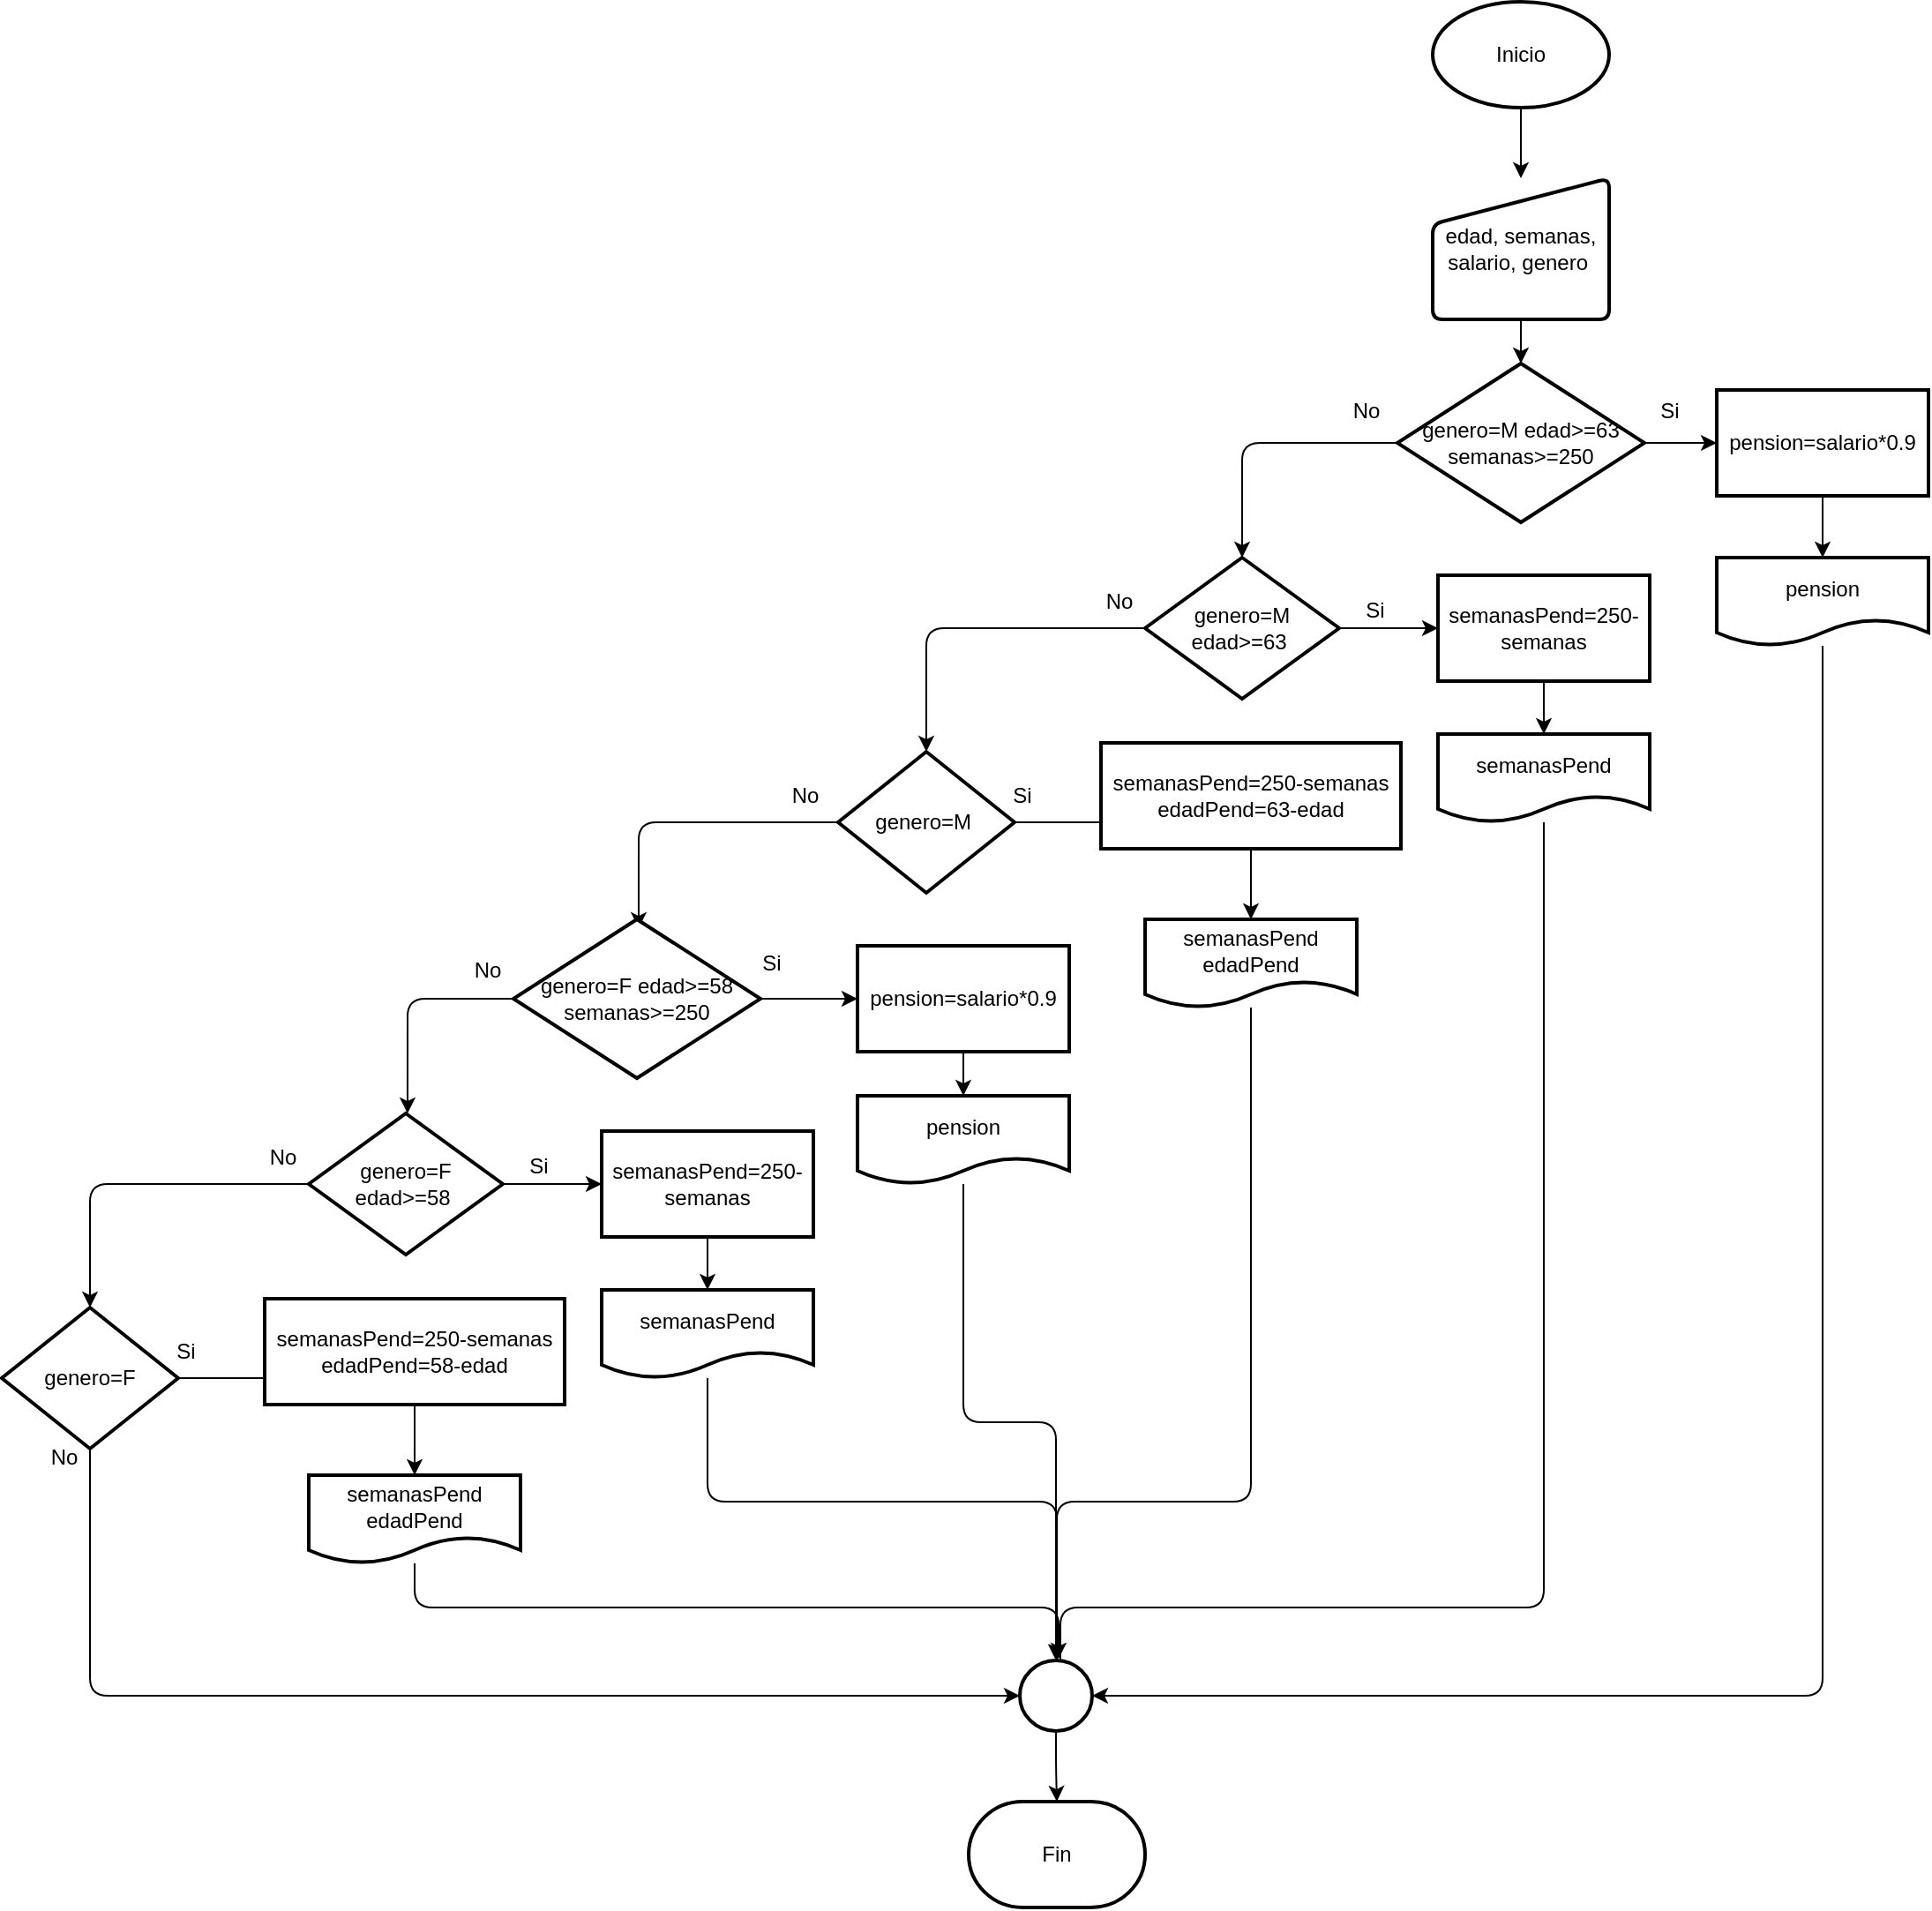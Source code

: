 <mxfile>
    <diagram id="URL0kRQyaeUY4zP8xftu" name="Página-1">
        <mxGraphModel dx="1860" dy="910" grid="1" gridSize="10" guides="1" tooltips="1" connect="0" arrows="1" fold="1" page="1" pageScale="1" pageWidth="827" pageHeight="1169" math="0" shadow="0">
            <root>
                <mxCell id="0"/>
                <mxCell id="1" parent="0"/>
                <mxCell id="11" style="edgeStyle=orthogonalEdgeStyle;curved=0;rounded=1;sketch=0;orthogonalLoop=1;jettySize=auto;html=1;" edge="1" parent="1" source="2" target="10">
                    <mxGeometry relative="1" as="geometry"/>
                </mxCell>
                <mxCell id="2" value="Inicio" style="strokeWidth=2;html=1;shape=mxgraph.flowchart.start_1;whiteSpace=wrap;labelBackgroundColor=none;labelBorderColor=none;perimeter=rectanglePerimeter;" vertex="1" parent="1">
                    <mxGeometry x="491" y="30" width="100" height="60" as="geometry"/>
                </mxCell>
                <mxCell id="9" value="" style="edgeStyle=orthogonalEdgeStyle;curved=0;rounded=1;sketch=0;orthogonalLoop=1;jettySize=auto;html=1;shadow=0;" edge="1" parent="1" source="5" target="8">
                    <mxGeometry relative="1" as="geometry">
                        <Array as="points">
                            <mxPoint x="661" y="300"/>
                            <mxPoint x="661" y="300"/>
                        </Array>
                    </mxGeometry>
                </mxCell>
                <mxCell id="18" value="" style="edgeStyle=orthogonalEdgeStyle;curved=0;rounded=1;sketch=0;orthogonalLoop=1;jettySize=auto;html=1;shadow=0;" edge="1" parent="1" source="5" target="17">
                    <mxGeometry relative="1" as="geometry"/>
                </mxCell>
                <mxCell id="5" value="genero=M edad&amp;gt;=63 semanas&amp;gt;=250" style="rhombus;whiteSpace=wrap;html=1;strokeWidth=2;" vertex="1" parent="1">
                    <mxGeometry x="471" y="235" width="140" height="90" as="geometry"/>
                </mxCell>
                <mxCell id="15" value="" style="edgeStyle=orthogonalEdgeStyle;curved=0;rounded=1;sketch=0;orthogonalLoop=1;jettySize=auto;html=1;" edge="1" parent="1" source="8" target="14">
                    <mxGeometry relative="1" as="geometry"/>
                </mxCell>
                <mxCell id="8" value="pension=salario*0.9" style="whiteSpace=wrap;html=1;strokeWidth=2;" vertex="1" parent="1">
                    <mxGeometry x="652" y="250" width="120" height="60" as="geometry"/>
                </mxCell>
                <mxCell id="12" style="edgeStyle=orthogonalEdgeStyle;curved=0;rounded=1;sketch=0;orthogonalLoop=1;jettySize=auto;html=1;" edge="1" parent="1" source="10" target="5">
                    <mxGeometry relative="1" as="geometry"/>
                </mxCell>
                <mxCell id="10" value="&lt;span&gt;edad, semanas, salario, genero&amp;nbsp;&lt;/span&gt;" style="html=1;strokeWidth=2;shape=manualInput;whiteSpace=wrap;rounded=1;size=26;arcSize=11;sketch=0;" vertex="1" parent="1">
                    <mxGeometry x="491" y="130" width="100" height="80" as="geometry"/>
                </mxCell>
                <mxCell id="101" style="edgeStyle=orthogonalEdgeStyle;curved=0;rounded=1;sketch=0;orthogonalLoop=1;jettySize=auto;html=1;shadow=0;" edge="1" parent="1" source="14" target="92">
                    <mxGeometry relative="1" as="geometry">
                        <Array as="points">
                            <mxPoint x="712" y="990"/>
                        </Array>
                    </mxGeometry>
                </mxCell>
                <mxCell id="14" value="pension" style="shape=document;whiteSpace=wrap;html=1;boundedLbl=1;strokeWidth=2;" vertex="1" parent="1">
                    <mxGeometry x="652" y="345" width="120" height="50" as="geometry"/>
                </mxCell>
                <mxCell id="22" value="" style="edgeStyle=orthogonalEdgeStyle;curved=0;rounded=1;sketch=0;orthogonalLoop=1;jettySize=auto;html=1;shadow=0;" edge="1" parent="1" source="17" target="21">
                    <mxGeometry relative="1" as="geometry"/>
                </mxCell>
                <mxCell id="32" style="edgeStyle=orthogonalEdgeStyle;curved=0;rounded=1;sketch=0;orthogonalLoop=1;jettySize=auto;html=1;shadow=0;" edge="1" parent="1" source="17" target="31">
                    <mxGeometry relative="1" as="geometry"/>
                </mxCell>
                <mxCell id="17" value="&lt;span&gt;genero=M edad&amp;gt;=63&amp;nbsp;&lt;/span&gt;" style="rhombus;whiteSpace=wrap;html=1;strokeWidth=2;" vertex="1" parent="1">
                    <mxGeometry x="328" y="345" width="110" height="80" as="geometry"/>
                </mxCell>
                <mxCell id="19" value="Si" style="text;html=1;resizable=0;autosize=1;align=center;verticalAlign=middle;points=[];fillColor=none;strokeColor=none;rounded=0;sketch=0;" vertex="1" parent="1">
                    <mxGeometry x="610" y="252" width="30" height="20" as="geometry"/>
                </mxCell>
                <mxCell id="20" value="No" style="text;html=1;resizable=0;autosize=1;align=center;verticalAlign=middle;points=[];fillColor=none;strokeColor=none;rounded=0;sketch=0;" vertex="1" parent="1">
                    <mxGeometry x="438" y="252" width="30" height="20" as="geometry"/>
                </mxCell>
                <mxCell id="24" style="edgeStyle=orthogonalEdgeStyle;curved=0;rounded=1;sketch=0;orthogonalLoop=1;jettySize=auto;html=1;shadow=0;" edge="1" parent="1" source="21" target="23">
                    <mxGeometry relative="1" as="geometry"/>
                </mxCell>
                <mxCell id="21" value="semanasPend=250-semanas" style="whiteSpace=wrap;html=1;strokeWidth=2;" vertex="1" parent="1">
                    <mxGeometry x="494" y="355" width="120" height="60" as="geometry"/>
                </mxCell>
                <mxCell id="100" style="edgeStyle=orthogonalEdgeStyle;curved=0;rounded=1;sketch=0;orthogonalLoop=1;jettySize=auto;html=1;entryX=0.561;entryY=0.25;entryDx=0;entryDy=0;entryPerimeter=0;shadow=0;" edge="1" parent="1" source="23" target="92">
                    <mxGeometry relative="1" as="geometry">
                        <Array as="points">
                            <mxPoint x="554" y="940"/>
                            <mxPoint x="280" y="940"/>
                        </Array>
                    </mxGeometry>
                </mxCell>
                <mxCell id="23" value="semanasPend" style="shape=document;whiteSpace=wrap;html=1;boundedLbl=1;strokeWidth=2;" vertex="1" parent="1">
                    <mxGeometry x="494" y="445" width="120" height="50" as="geometry"/>
                </mxCell>
                <mxCell id="25" value="Si" style="text;html=1;resizable=0;autosize=1;align=center;verticalAlign=middle;points=[];fillColor=none;strokeColor=none;rounded=0;sketch=0;" vertex="1" parent="1">
                    <mxGeometry x="443" y="365" width="30" height="20" as="geometry"/>
                </mxCell>
                <mxCell id="26" value="No" style="text;html=1;resizable=0;autosize=1;align=center;verticalAlign=middle;points=[];fillColor=none;strokeColor=none;rounded=0;sketch=0;" vertex="1" parent="1">
                    <mxGeometry x="298" y="360" width="30" height="20" as="geometry"/>
                </mxCell>
                <mxCell id="34" style="edgeStyle=orthogonalEdgeStyle;curved=0;rounded=1;sketch=0;orthogonalLoop=1;jettySize=auto;html=1;entryX=0.467;entryY=0.75;entryDx=0;entryDy=0;entryPerimeter=0;shadow=0;" edge="1" parent="1" source="31" target="33">
                    <mxGeometry relative="1" as="geometry"/>
                </mxCell>
                <mxCell id="50" style="edgeStyle=orthogonalEdgeStyle;curved=0;rounded=1;sketch=0;orthogonalLoop=1;jettySize=auto;html=1;entryX=0.507;entryY=0.056;entryDx=0;entryDy=0;entryPerimeter=0;shadow=0;" edge="1" parent="1" source="31" target="39">
                    <mxGeometry relative="1" as="geometry"/>
                </mxCell>
                <mxCell id="31" value="&lt;span&gt;genero=M&amp;nbsp;&lt;/span&gt;" style="strokeWidth=2;html=1;shape=mxgraph.flowchart.decision;whiteSpace=wrap;rounded=0;sketch=0;" vertex="1" parent="1">
                    <mxGeometry x="154" y="455" width="100" height="80" as="geometry"/>
                </mxCell>
                <mxCell id="36" style="edgeStyle=orthogonalEdgeStyle;curved=0;rounded=1;sketch=0;orthogonalLoop=1;jettySize=auto;html=1;shadow=0;" edge="1" parent="1" source="33" target="35">
                    <mxGeometry relative="1" as="geometry"/>
                </mxCell>
                <mxCell id="33" value="semanasPend=250-semanas&lt;br&gt;edadPend=63-edad" style="whiteSpace=wrap;html=1;strokeWidth=2;" vertex="1" parent="1">
                    <mxGeometry x="303" y="450" width="170" height="60" as="geometry"/>
                </mxCell>
                <mxCell id="99" style="edgeStyle=orthogonalEdgeStyle;curved=0;rounded=1;sketch=0;orthogonalLoop=1;jettySize=auto;html=1;shadow=0;" edge="1" parent="1" source="35" target="92">
                    <mxGeometry relative="1" as="geometry">
                        <Array as="points">
                            <mxPoint x="388" y="880"/>
                            <mxPoint x="278" y="880"/>
                        </Array>
                    </mxGeometry>
                </mxCell>
                <mxCell id="35" value="semanasPend edadPend" style="shape=document;whiteSpace=wrap;html=1;boundedLbl=1;strokeWidth=2;" vertex="1" parent="1">
                    <mxGeometry x="328" y="550" width="120" height="50" as="geometry"/>
                </mxCell>
                <mxCell id="37" value="Si" style="text;html=1;resizable=0;autosize=1;align=center;verticalAlign=middle;points=[];fillColor=none;strokeColor=none;rounded=0;sketch=0;" vertex="1" parent="1">
                    <mxGeometry x="243" y="470" width="30" height="20" as="geometry"/>
                </mxCell>
                <mxCell id="64" style="edgeStyle=orthogonalEdgeStyle;curved=0;rounded=1;sketch=0;orthogonalLoop=1;jettySize=auto;html=1;shadow=0;" edge="1" parent="1" source="39" target="41">
                    <mxGeometry relative="1" as="geometry"/>
                </mxCell>
                <mxCell id="80" style="edgeStyle=orthogonalEdgeStyle;curved=0;rounded=1;sketch=0;orthogonalLoop=1;jettySize=auto;html=1;entryX=0.509;entryY=0;entryDx=0;entryDy=0;entryPerimeter=0;shadow=0;" edge="1" parent="1" source="39" target="67">
                    <mxGeometry relative="1" as="geometry"/>
                </mxCell>
                <mxCell id="39" value="genero=F edad&amp;gt;=58 semanas&amp;gt;=250" style="rhombus;whiteSpace=wrap;html=1;strokeWidth=2;" vertex="1" parent="1">
                    <mxGeometry x="-30" y="550" width="140" height="90" as="geometry"/>
                </mxCell>
                <mxCell id="40" value="" style="edgeStyle=orthogonalEdgeStyle;curved=0;rounded=1;sketch=0;orthogonalLoop=1;jettySize=auto;html=1;" edge="1" source="41" target="42" parent="1">
                    <mxGeometry relative="1" as="geometry"/>
                </mxCell>
                <mxCell id="41" value="pension=salario*0.9" style="whiteSpace=wrap;html=1;strokeWidth=2;" vertex="1" parent="1">
                    <mxGeometry x="165" y="565" width="120" height="60" as="geometry"/>
                </mxCell>
                <mxCell id="98" style="edgeStyle=orthogonalEdgeStyle;curved=0;rounded=1;sketch=0;orthogonalLoop=1;jettySize=auto;html=1;shadow=0;" edge="1" parent="1" source="42" target="92">
                    <mxGeometry relative="1" as="geometry"/>
                </mxCell>
                <mxCell id="42" value="pension" style="shape=document;whiteSpace=wrap;html=1;boundedLbl=1;strokeWidth=2;" vertex="1" parent="1">
                    <mxGeometry x="165" y="650" width="120" height="50" as="geometry"/>
                </mxCell>
                <mxCell id="44" value="Si" style="text;html=1;resizable=0;autosize=1;align=center;verticalAlign=middle;points=[];fillColor=none;strokeColor=none;rounded=0;sketch=0;" vertex="1" parent="1">
                    <mxGeometry x="101" y="565" width="30" height="20" as="geometry"/>
                </mxCell>
                <mxCell id="65" value="" style="edgeStyle=orthogonalEdgeStyle;curved=0;rounded=1;sketch=0;orthogonalLoop=1;jettySize=auto;html=1;shadow=0;" edge="1" source="67" target="69" parent="1">
                    <mxGeometry relative="1" as="geometry"/>
                </mxCell>
                <mxCell id="66" style="edgeStyle=orthogonalEdgeStyle;curved=0;rounded=1;sketch=0;orthogonalLoop=1;jettySize=auto;html=1;shadow=0;" edge="1" source="67" target="74" parent="1">
                    <mxGeometry relative="1" as="geometry"/>
                </mxCell>
                <mxCell id="67" value="&lt;span&gt;genero=F edad&amp;gt;=58&amp;nbsp;&lt;/span&gt;" style="rhombus;whiteSpace=wrap;html=1;strokeWidth=2;" vertex="1" parent="1">
                    <mxGeometry x="-146" y="660" width="110" height="80" as="geometry"/>
                </mxCell>
                <mxCell id="68" style="edgeStyle=orthogonalEdgeStyle;curved=0;rounded=1;sketch=0;orthogonalLoop=1;jettySize=auto;html=1;shadow=0;" edge="1" source="69" target="70" parent="1">
                    <mxGeometry relative="1" as="geometry"/>
                </mxCell>
                <mxCell id="69" value="semanasPend=250-semanas" style="whiteSpace=wrap;html=1;strokeWidth=2;" vertex="1" parent="1">
                    <mxGeometry x="20" y="670" width="120" height="60" as="geometry"/>
                </mxCell>
                <mxCell id="97" style="edgeStyle=orthogonalEdgeStyle;curved=0;rounded=1;sketch=0;orthogonalLoop=1;jettySize=auto;html=1;shadow=0;" edge="1" parent="1" source="70" target="92">
                    <mxGeometry relative="1" as="geometry">
                        <Array as="points">
                            <mxPoint x="80" y="880"/>
                            <mxPoint x="278" y="880"/>
                        </Array>
                    </mxGeometry>
                </mxCell>
                <mxCell id="70" value="semanasPend" style="shape=document;whiteSpace=wrap;html=1;boundedLbl=1;strokeWidth=2;" vertex="1" parent="1">
                    <mxGeometry x="20" y="760" width="120" height="50" as="geometry"/>
                </mxCell>
                <mxCell id="71" value="Si" style="text;html=1;resizable=0;autosize=1;align=center;verticalAlign=middle;points=[];fillColor=none;strokeColor=none;rounded=0;sketch=0;" vertex="1" parent="1">
                    <mxGeometry x="-31" y="680" width="30" height="20" as="geometry"/>
                </mxCell>
                <mxCell id="72" value="No" style="text;html=1;resizable=0;autosize=1;align=center;verticalAlign=middle;points=[];fillColor=none;strokeColor=none;rounded=0;sketch=0;" vertex="1" parent="1">
                    <mxGeometry x="-176" y="675" width="30" height="20" as="geometry"/>
                </mxCell>
                <mxCell id="73" style="edgeStyle=orthogonalEdgeStyle;curved=0;rounded=1;sketch=0;orthogonalLoop=1;jettySize=auto;html=1;entryX=0.467;entryY=0.75;entryDx=0;entryDy=0;entryPerimeter=0;shadow=0;" edge="1" source="74" target="76" parent="1">
                    <mxGeometry relative="1" as="geometry"/>
                </mxCell>
                <mxCell id="95" style="edgeStyle=orthogonalEdgeStyle;curved=0;rounded=1;sketch=0;orthogonalLoop=1;jettySize=auto;html=1;shadow=0;" edge="1" parent="1" source="74" target="92">
                    <mxGeometry relative="1" as="geometry">
                        <Array as="points">
                            <mxPoint x="-270" y="990"/>
                        </Array>
                    </mxGeometry>
                </mxCell>
                <mxCell id="74" value="&lt;span&gt;genero=F&lt;/span&gt;" style="strokeWidth=2;html=1;shape=mxgraph.flowchart.decision;whiteSpace=wrap;rounded=0;sketch=0;" vertex="1" parent="1">
                    <mxGeometry x="-320" y="770" width="100" height="80" as="geometry"/>
                </mxCell>
                <mxCell id="75" style="edgeStyle=orthogonalEdgeStyle;curved=0;rounded=1;sketch=0;orthogonalLoop=1;jettySize=auto;html=1;shadow=0;" edge="1" source="76" target="77" parent="1">
                    <mxGeometry relative="1" as="geometry"/>
                </mxCell>
                <mxCell id="76" value="semanasPend=250-semanas&lt;br&gt;edadPend=58-edad" style="whiteSpace=wrap;html=1;strokeWidth=2;" vertex="1" parent="1">
                    <mxGeometry x="-171" y="765" width="170" height="60" as="geometry"/>
                </mxCell>
                <mxCell id="96" style="edgeStyle=orthogonalEdgeStyle;curved=0;rounded=1;sketch=0;orthogonalLoop=1;jettySize=auto;html=1;entryX=0.537;entryY=-0.025;entryDx=0;entryDy=0;entryPerimeter=0;shadow=0;" edge="1" parent="1" source="77" target="92">
                    <mxGeometry relative="1" as="geometry">
                        <Array as="points">
                            <mxPoint x="-86" y="940"/>
                            <mxPoint x="279" y="940"/>
                        </Array>
                    </mxGeometry>
                </mxCell>
                <mxCell id="77" value="semanasPend edadPend" style="shape=document;whiteSpace=wrap;html=1;boundedLbl=1;strokeWidth=2;" vertex="1" parent="1">
                    <mxGeometry x="-146" y="865" width="120" height="50" as="geometry"/>
                </mxCell>
                <mxCell id="78" value="Si" style="text;html=1;resizable=0;autosize=1;align=center;verticalAlign=middle;points=[];fillColor=none;strokeColor=none;rounded=0;sketch=0;" vertex="1" parent="1">
                    <mxGeometry x="-231" y="785" width="30" height="20" as="geometry"/>
                </mxCell>
                <mxCell id="79" value="No" style="text;html=1;resizable=0;autosize=1;align=center;verticalAlign=middle;points=[];fillColor=none;strokeColor=none;rounded=0;sketch=0;" vertex="1" parent="1">
                    <mxGeometry x="-300" y="845" width="30" height="20" as="geometry"/>
                </mxCell>
                <mxCell id="81" value="No" style="text;html=1;resizable=0;autosize=1;align=center;verticalAlign=middle;points=[];fillColor=none;strokeColor=none;rounded=0;sketch=0;" vertex="1" parent="1">
                    <mxGeometry x="-60" y="569" width="30" height="20" as="geometry"/>
                </mxCell>
                <mxCell id="82" value="No" style="text;html=1;resizable=0;autosize=1;align=center;verticalAlign=middle;points=[];fillColor=none;strokeColor=none;rounded=0;sketch=0;" vertex="1" parent="1">
                    <mxGeometry x="120" y="470" width="30" height="20" as="geometry"/>
                </mxCell>
                <mxCell id="86" value="Fin" style="strokeWidth=2;html=1;shape=mxgraph.flowchart.terminator;whiteSpace=wrap;rounded=0;sketch=0;" vertex="1" parent="1">
                    <mxGeometry x="228" y="1050" width="100" height="60" as="geometry"/>
                </mxCell>
                <mxCell id="93" style="edgeStyle=orthogonalEdgeStyle;curved=0;rounded=1;sketch=0;orthogonalLoop=1;jettySize=auto;html=1;shadow=0;" edge="1" parent="1" source="92" target="86">
                    <mxGeometry relative="1" as="geometry"/>
                </mxCell>
                <mxCell id="92" value="" style="strokeWidth=2;html=1;shape=mxgraph.flowchart.start_2;whiteSpace=wrap;rounded=0;sketch=0;" vertex="1" parent="1">
                    <mxGeometry x="257" y="970" width="41" height="40" as="geometry"/>
                </mxCell>
            </root>
        </mxGraphModel>
    </diagram>
</mxfile>